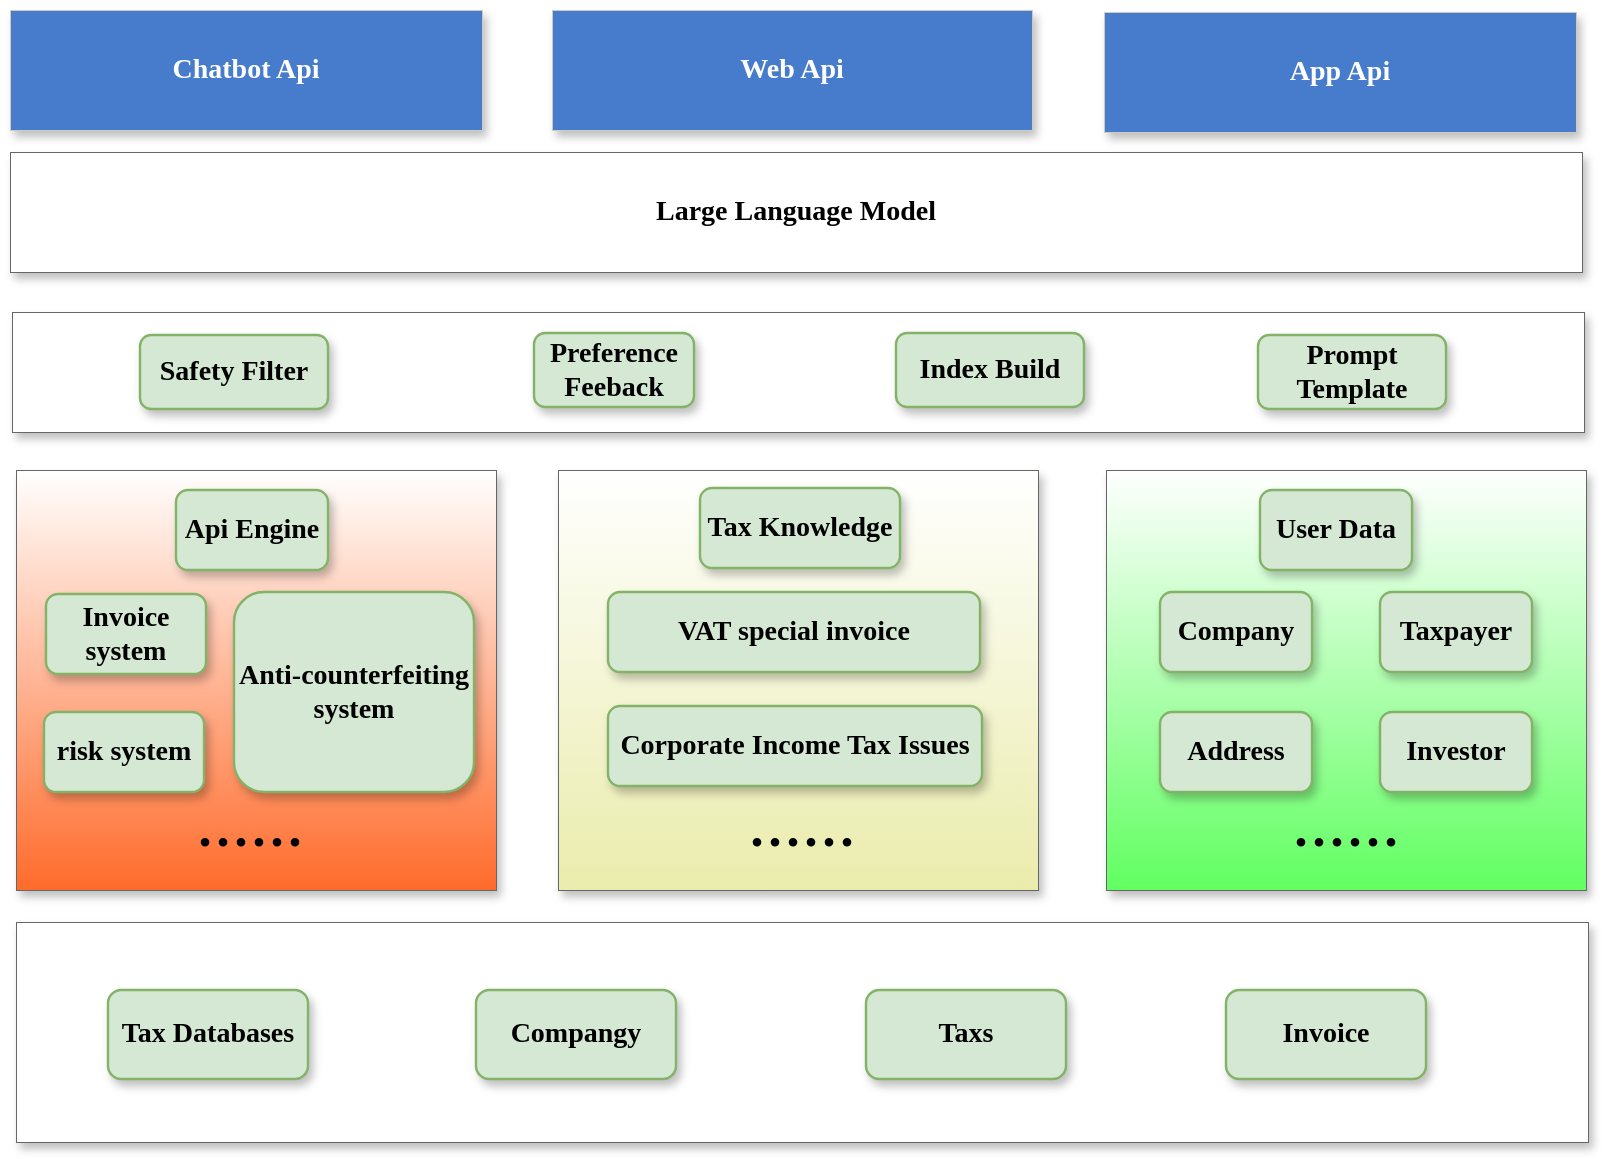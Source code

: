 <mxfile version="21.6.8" type="github">
  <diagram id="prtHgNgQTEPvFCAcTncT" name="Page-1">
    <mxGraphModel dx="1728" dy="632" grid="1" gridSize="10" guides="1" tooltips="1" connect="1" arrows="1" fold="1" page="1" pageScale="1" pageWidth="827" pageHeight="1169" math="0" shadow="0">
      <root>
        <mxCell id="0" />
        <mxCell id="1" parent="0" />
        <mxCell id="x8nBXtsITXjmfS0OLeBi-2" value="" style="rounded=0;whiteSpace=wrap;html=1;fontSize=14;glass=0;strokeWidth=0.5;perimeterSpacing=0;fillColor=#FFFFFF;strokeColor=#666666;fontFamily=Garamond;fontColor=#ffffff;fontStyle=1;gradientColor=#FF6B2B;shadow=1;" parent="1" vertex="1">
          <mxGeometry x="24" y="339" width="240" height="210" as="geometry" />
        </mxCell>
        <mxCell id="x8nBXtsITXjmfS0OLeBi-4" value="" style="rounded=0;whiteSpace=wrap;html=1;fontSize=14;glass=0;strokeWidth=0.5;perimeterSpacing=0;fillColor=#FFFFFF;strokeColor=#666666;fontFamily=Garamond;fontColor=#ffffff;fontStyle=1;shadow=1;gradientColor=#EAECAC;" parent="1" vertex="1">
          <mxGeometry x="295" y="339" width="240" height="210" as="geometry" />
        </mxCell>
        <mxCell id="x8nBXtsITXjmfS0OLeBi-5" value="" style="rounded=0;whiteSpace=wrap;html=1;fontSize=14;glass=0;strokeWidth=0.5;perimeterSpacing=0;fillColor=#FFFFFF;strokeColor=#666666;fontFamily=Garamond;fontColor=#ffffff;fontStyle=1;gradientColor=#61FF61;shadow=1;" parent="1" vertex="1">
          <mxGeometry x="569" y="339" width="240" height="210" as="geometry" />
        </mxCell>
        <mxCell id="x8nBXtsITXjmfS0OLeBi-6" value="" style="rounded=0;whiteSpace=wrap;html=1;fontSize=14;glass=0;strokeWidth=0.5;perimeterSpacing=0;fillColor=#FFFFFF;strokeColor=#666666;fontFamily=Garamond;fontColor=#ffffff;fontStyle=1;shadow=1;" parent="1" vertex="1">
          <mxGeometry x="24" y="565" width="786" height="110" as="geometry" />
        </mxCell>
        <mxCell id="x8nBXtsITXjmfS0OLeBi-7" value="&lt;font color=&quot;#000000&quot;&gt;Large Language Model&lt;/font&gt;" style="rounded=0;whiteSpace=wrap;html=1;fontSize=14;glass=0;strokeWidth=0.5;perimeterSpacing=0;fillColor=#FFFFFF;strokeColor=#666666;fontFamily=Garamond;fontColor=#ffffff;fontStyle=1;shadow=1;" parent="1" vertex="1">
          <mxGeometry x="21" y="180" width="786" height="60" as="geometry" />
        </mxCell>
        <mxCell id="x8nBXtsITXjmfS0OLeBi-8" value="Chatbot Api" style="rounded=0;whiteSpace=wrap;html=1;fontSize=14;glass=0;strokeWidth=0.5;perimeterSpacing=0;fillColor=#477CCC;strokeColor=#CCCCC0;fontFamily=Garamond;fontColor=#ffffff;fontStyle=1;shadow=1;" parent="1" vertex="1">
          <mxGeometry x="21" y="109" width="236" height="60" as="geometry" />
        </mxCell>
        <mxCell id="x8nBXtsITXjmfS0OLeBi-9" value="Web Api" style="rounded=0;whiteSpace=wrap;html=1;fontSize=14;glass=0;strokeWidth=0.5;perimeterSpacing=0;fillColor=#477CCC;strokeColor=#CCCCC0;fontFamily=Garamond;fontColor=#ffffff;fontStyle=1;shadow=1;" parent="1" vertex="1">
          <mxGeometry x="292" y="109" width="240" height="60" as="geometry" />
        </mxCell>
        <mxCell id="x8nBXtsITXjmfS0OLeBi-10" value="App Api" style="rounded=0;whiteSpace=wrap;html=1;fontSize=14;glass=0;strokeWidth=0.5;perimeterSpacing=0;fillColor=#477CCC;strokeColor=#CCCCC0;fontFamily=Garamond;fontColor=#ffffff;fontStyle=1;shadow=1;" parent="1" vertex="1">
          <mxGeometry x="568" y="110" width="236" height="60" as="geometry" />
        </mxCell>
        <mxCell id="x8nBXtsITXjmfS0OLeBi-11" value="Api Engine" style="rounded=1;whiteSpace=wrap;html=1;fontSize=14;glass=0;strokeWidth=1.2;perimeterSpacing=0;fillColor=#d5e8d4;strokeColor=#82b366;fontFamily=Garamond;fontStyle=1;shadow=1;" parent="1" vertex="1">
          <mxGeometry x="104" y="349" width="76" height="40" as="geometry" />
        </mxCell>
        <mxCell id="x8nBXtsITXjmfS0OLeBi-12" value="Tax Knowledge" style="rounded=1;whiteSpace=wrap;html=1;fontSize=14;glass=0;strokeWidth=1.2;perimeterSpacing=0;fillColor=#d5e8d4;strokeColor=#82b366;fontFamily=Garamond;fontStyle=1;shadow=1;" parent="1" vertex="1">
          <mxGeometry x="366" y="348" width="100" height="40" as="geometry" />
        </mxCell>
        <mxCell id="x8nBXtsITXjmfS0OLeBi-13" value="User Data" style="rounded=1;whiteSpace=wrap;html=1;fontSize=14;glass=0;strokeWidth=1.2;perimeterSpacing=0;fillColor=#d5e8d4;strokeColor=#82b366;fontFamily=Garamond;fontStyle=1;shadow=1;" parent="1" vertex="1">
          <mxGeometry x="646" y="349" width="76" height="40" as="geometry" />
        </mxCell>
        <mxCell id="x8nBXtsITXjmfS0OLeBi-14" value="Tax Databases" style="rounded=1;whiteSpace=wrap;html=1;fontSize=14;glass=0;strokeWidth=1.2;perimeterSpacing=0;fillColor=#d5e8d4;strokeColor=#82b366;fontFamily=Garamond;fontStyle=1;shadow=1;" parent="1" vertex="1">
          <mxGeometry x="70" y="599" width="100" height="44.5" as="geometry" />
        </mxCell>
        <mxCell id="x8nBXtsITXjmfS0OLeBi-15" value="Compangy" style="rounded=1;whiteSpace=wrap;html=1;fontSize=14;glass=0;strokeWidth=1.2;perimeterSpacing=0;fillColor=#d5e8d4;strokeColor=#82b366;fontFamily=Garamond;fontStyle=1;shadow=1;" parent="1" vertex="1">
          <mxGeometry x="254" y="599" width="100" height="44.5" as="geometry" />
        </mxCell>
        <mxCell id="x8nBXtsITXjmfS0OLeBi-16" value="Taxs" style="rounded=1;whiteSpace=wrap;html=1;fontSize=14;glass=0;strokeWidth=1.2;perimeterSpacing=0;fillColor=#d5e8d4;strokeColor=#82b366;fontFamily=Garamond;fontStyle=1;shadow=1;" parent="1" vertex="1">
          <mxGeometry x="449" y="599" width="100" height="44.5" as="geometry" />
        </mxCell>
        <mxCell id="x8nBXtsITXjmfS0OLeBi-17" value="Invoice" style="rounded=1;whiteSpace=wrap;html=1;fontSize=14;glass=0;strokeWidth=1.2;perimeterSpacing=0;fillColor=#d5e8d4;strokeColor=#82b366;fontFamily=Garamond;fontStyle=1;shadow=1;" parent="1" vertex="1">
          <mxGeometry x="629" y="599" width="100" height="44.5" as="geometry" />
        </mxCell>
        <mxCell id="x8nBXtsITXjmfS0OLeBi-18" value="" style="rounded=0;whiteSpace=wrap;html=1;fontSize=14;glass=0;strokeWidth=0.5;perimeterSpacing=0;fillColor=#FFFFFF;strokeColor=#666666;fontFamily=Garamond;fontColor=#ffffff;fontStyle=1;shadow=1;" parent="1" vertex="1">
          <mxGeometry x="22" y="260" width="786" height="60" as="geometry" />
        </mxCell>
        <mxCell id="x8nBXtsITXjmfS0OLeBi-19" value="Safety Filter" style="rounded=1;whiteSpace=wrap;html=1;fontSize=14;glass=0;strokeWidth=1.2;perimeterSpacing=0;fillColor=#d5e8d4;strokeColor=#82b366;fontFamily=Garamond;fontStyle=1;shadow=1;" parent="1" vertex="1">
          <mxGeometry x="86" y="271.5" width="94" height="37" as="geometry" />
        </mxCell>
        <mxCell id="x8nBXtsITXjmfS0OLeBi-20" value="Preference Feeback" style="rounded=1;whiteSpace=wrap;html=1;fontSize=14;glass=0;strokeWidth=1.2;perimeterSpacing=0;fillColor=#d5e8d4;strokeColor=#82b366;fontFamily=Garamond;fontStyle=1;shadow=1;" parent="1" vertex="1">
          <mxGeometry x="283" y="270.5" width="80" height="37" as="geometry" />
        </mxCell>
        <mxCell id="x8nBXtsITXjmfS0OLeBi-21" value="Prompt Template" style="rounded=1;whiteSpace=wrap;html=1;fontSize=14;glass=0;strokeWidth=1.2;perimeterSpacing=0;fillColor=#d5e8d4;strokeColor=#82b366;fontFamily=Garamond;fontStyle=1;shadow=1;" parent="1" vertex="1">
          <mxGeometry x="645" y="271.5" width="94" height="37" as="geometry" />
        </mxCell>
        <mxCell id="x8nBXtsITXjmfS0OLeBi-22" value="Index Build" style="rounded=1;whiteSpace=wrap;html=1;fontSize=14;glass=0;strokeWidth=1.2;perimeterSpacing=0;fillColor=#d5e8d4;strokeColor=#82b366;fontFamily=Garamond;fontStyle=1;shadow=1;" parent="1" vertex="1">
          <mxGeometry x="464" y="270.5" width="94" height="37" as="geometry" />
        </mxCell>
        <mxCell id="BvTnNGIOPhgkg8TBbknM-2" value="VAT special invoice" style="rounded=1;whiteSpace=wrap;html=1;fontSize=14;glass=0;strokeWidth=1.2;perimeterSpacing=0;fillColor=#d5e8d4;strokeColor=#82b366;fontFamily=Garamond;fontStyle=1;shadow=1;" parent="1" vertex="1">
          <mxGeometry x="320" y="400" width="186" height="40" as="geometry" />
        </mxCell>
        <mxCell id="BvTnNGIOPhgkg8TBbknM-4" value="Corporate Income Tax Issues" style="rounded=1;whiteSpace=wrap;html=1;fontSize=14;glass=0;strokeWidth=1.2;perimeterSpacing=0;fillColor=#d5e8d4;strokeColor=#82b366;fontFamily=Garamond;fontStyle=1;shadow=1;" parent="1" vertex="1">
          <mxGeometry x="320" y="457" width="187" height="40" as="geometry" />
        </mxCell>
        <mxCell id="BvTnNGIOPhgkg8TBbknM-5" value="Invoice system" style="rounded=1;whiteSpace=wrap;html=1;fontSize=14;glass=0;strokeWidth=1.2;perimeterSpacing=0;fillColor=#d5e8d4;strokeColor=#82b366;fontFamily=Garamond;fontStyle=1;shadow=1;" parent="1" vertex="1">
          <mxGeometry x="39" y="401" width="80" height="40" as="geometry" />
        </mxCell>
        <mxCell id="BvTnNGIOPhgkg8TBbknM-6" value="Anti-counterfeiting system" style="rounded=1;whiteSpace=wrap;html=1;fontSize=14;glass=0;strokeWidth=1.2;perimeterSpacing=0;fillColor=#d5e8d4;strokeColor=#82b366;fontFamily=Garamond;fontStyle=1;shadow=1;" parent="1" vertex="1">
          <mxGeometry x="133" y="400" width="120" height="100" as="geometry" />
        </mxCell>
        <mxCell id="BvTnNGIOPhgkg8TBbknM-7" value="risk system" style="rounded=1;whiteSpace=wrap;html=1;fontSize=14;glass=0;strokeWidth=1.2;perimeterSpacing=0;fillColor=#d5e8d4;strokeColor=#82b366;fontFamily=Garamond;fontStyle=1;shadow=1;" parent="1" vertex="1">
          <mxGeometry x="38" y="460" width="80" height="40" as="geometry" />
        </mxCell>
        <mxCell id="BvTnNGIOPhgkg8TBbknM-11" value="Company" style="rounded=1;whiteSpace=wrap;html=1;fontSize=14;glass=0;strokeWidth=1.2;perimeterSpacing=0;fillColor=#d5e8d4;strokeColor=#82b366;fontFamily=Garamond;fontStyle=1;shadow=1;" parent="1" vertex="1">
          <mxGeometry x="596" y="400" width="76" height="40" as="geometry" />
        </mxCell>
        <mxCell id="BvTnNGIOPhgkg8TBbknM-12" value="Taxpayer" style="rounded=1;whiteSpace=wrap;html=1;fontSize=14;glass=0;strokeWidth=1.2;perimeterSpacing=0;fillColor=#d5e8d4;strokeColor=#82b366;fontFamily=Garamond;fontStyle=1;shadow=1;" parent="1" vertex="1">
          <mxGeometry x="706" y="400" width="76" height="40" as="geometry" />
        </mxCell>
        <mxCell id="BvTnNGIOPhgkg8TBbknM-13" value="Address" style="rounded=1;whiteSpace=wrap;html=1;fontSize=14;glass=0;strokeWidth=1.2;perimeterSpacing=0;fillColor=#d5e8d4;strokeColor=#82b366;fontFamily=Garamond;fontStyle=1;shadow=1;" parent="1" vertex="1">
          <mxGeometry x="596" y="460" width="76" height="40" as="geometry" />
        </mxCell>
        <mxCell id="BvTnNGIOPhgkg8TBbknM-14" value="Investor" style="rounded=1;whiteSpace=wrap;html=1;fontSize=14;glass=0;strokeWidth=1.2;perimeterSpacing=0;fillColor=#d5e8d4;strokeColor=#82b366;fontFamily=Garamond;fontStyle=1;shadow=1;" parent="1" vertex="1">
          <mxGeometry x="706" y="460" width="76" height="40" as="geometry" />
        </mxCell>
        <mxCell id="yiM3Hf0KPE5THt-1HH-v-1" value="&lt;font style=&quot;font-size: 36px;&quot;&gt;......&lt;/font&gt;" style="text;html=1;strokeColor=none;fillColor=none;align=center;verticalAlign=middle;whiteSpace=wrap;rounded=0;fontSize=20;fontFamily=Architects Daughter;" parent="1" vertex="1">
          <mxGeometry x="387" y="500" width="60" height="30" as="geometry" />
        </mxCell>
        <mxCell id="yiM3Hf0KPE5THt-1HH-v-3" value="&lt;font style=&quot;font-size: 36px;&quot;&gt;......&lt;/font&gt;" style="text;html=1;strokeColor=none;fillColor=none;align=center;verticalAlign=middle;whiteSpace=wrap;rounded=0;fontSize=20;fontFamily=Architects Daughter;" parent="1" vertex="1">
          <mxGeometry x="659" y="500" width="60" height="30" as="geometry" />
        </mxCell>
        <mxCell id="yiM3Hf0KPE5THt-1HH-v-4" value="&lt;font style=&quot;font-size: 36px;&quot;&gt;......&lt;/font&gt;" style="text;html=1;strokeColor=none;fillColor=none;align=center;verticalAlign=middle;whiteSpace=wrap;rounded=0;fontSize=20;fontFamily=Architects Daughter;" parent="1" vertex="1">
          <mxGeometry x="111" y="500" width="60" height="30" as="geometry" />
        </mxCell>
      </root>
    </mxGraphModel>
  </diagram>
</mxfile>
